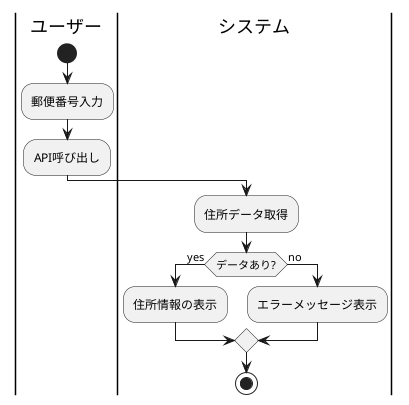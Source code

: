 @startuml
|ユーザー|
start
:郵便番号入力;
:API呼び出し;
|システム|
:住所データ取得;
if (データあり?) then (yes)
  :住所情報の表示;
else (no)
  :エラーメッセージ表示;
endif
stop
@enduml
